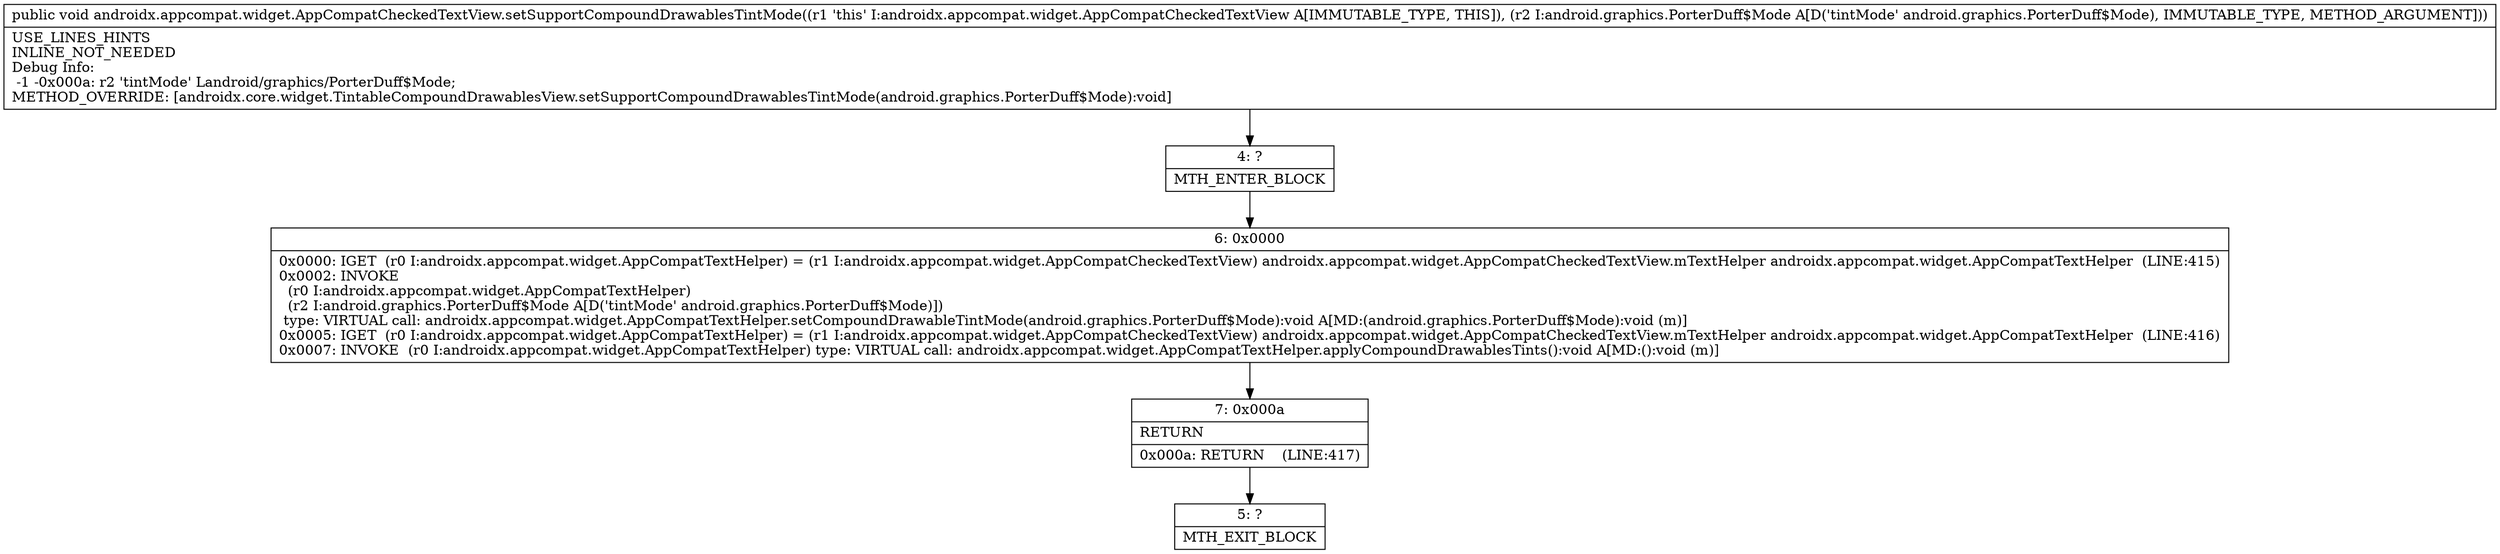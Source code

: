 digraph "CFG forandroidx.appcompat.widget.AppCompatCheckedTextView.setSupportCompoundDrawablesTintMode(Landroid\/graphics\/PorterDuff$Mode;)V" {
Node_4 [shape=record,label="{4\:\ ?|MTH_ENTER_BLOCK\l}"];
Node_6 [shape=record,label="{6\:\ 0x0000|0x0000: IGET  (r0 I:androidx.appcompat.widget.AppCompatTextHelper) = (r1 I:androidx.appcompat.widget.AppCompatCheckedTextView) androidx.appcompat.widget.AppCompatCheckedTextView.mTextHelper androidx.appcompat.widget.AppCompatTextHelper  (LINE:415)\l0x0002: INVOKE  \l  (r0 I:androidx.appcompat.widget.AppCompatTextHelper)\l  (r2 I:android.graphics.PorterDuff$Mode A[D('tintMode' android.graphics.PorterDuff$Mode)])\l type: VIRTUAL call: androidx.appcompat.widget.AppCompatTextHelper.setCompoundDrawableTintMode(android.graphics.PorterDuff$Mode):void A[MD:(android.graphics.PorterDuff$Mode):void (m)]\l0x0005: IGET  (r0 I:androidx.appcompat.widget.AppCompatTextHelper) = (r1 I:androidx.appcompat.widget.AppCompatCheckedTextView) androidx.appcompat.widget.AppCompatCheckedTextView.mTextHelper androidx.appcompat.widget.AppCompatTextHelper  (LINE:416)\l0x0007: INVOKE  (r0 I:androidx.appcompat.widget.AppCompatTextHelper) type: VIRTUAL call: androidx.appcompat.widget.AppCompatTextHelper.applyCompoundDrawablesTints():void A[MD:():void (m)]\l}"];
Node_7 [shape=record,label="{7\:\ 0x000a|RETURN\l|0x000a: RETURN    (LINE:417)\l}"];
Node_5 [shape=record,label="{5\:\ ?|MTH_EXIT_BLOCK\l}"];
MethodNode[shape=record,label="{public void androidx.appcompat.widget.AppCompatCheckedTextView.setSupportCompoundDrawablesTintMode((r1 'this' I:androidx.appcompat.widget.AppCompatCheckedTextView A[IMMUTABLE_TYPE, THIS]), (r2 I:android.graphics.PorterDuff$Mode A[D('tintMode' android.graphics.PorterDuff$Mode), IMMUTABLE_TYPE, METHOD_ARGUMENT]))  | USE_LINES_HINTS\lINLINE_NOT_NEEDED\lDebug Info:\l  \-1 \-0x000a: r2 'tintMode' Landroid\/graphics\/PorterDuff$Mode;\lMETHOD_OVERRIDE: [androidx.core.widget.TintableCompoundDrawablesView.setSupportCompoundDrawablesTintMode(android.graphics.PorterDuff$Mode):void]\l}"];
MethodNode -> Node_4;Node_4 -> Node_6;
Node_6 -> Node_7;
Node_7 -> Node_5;
}

